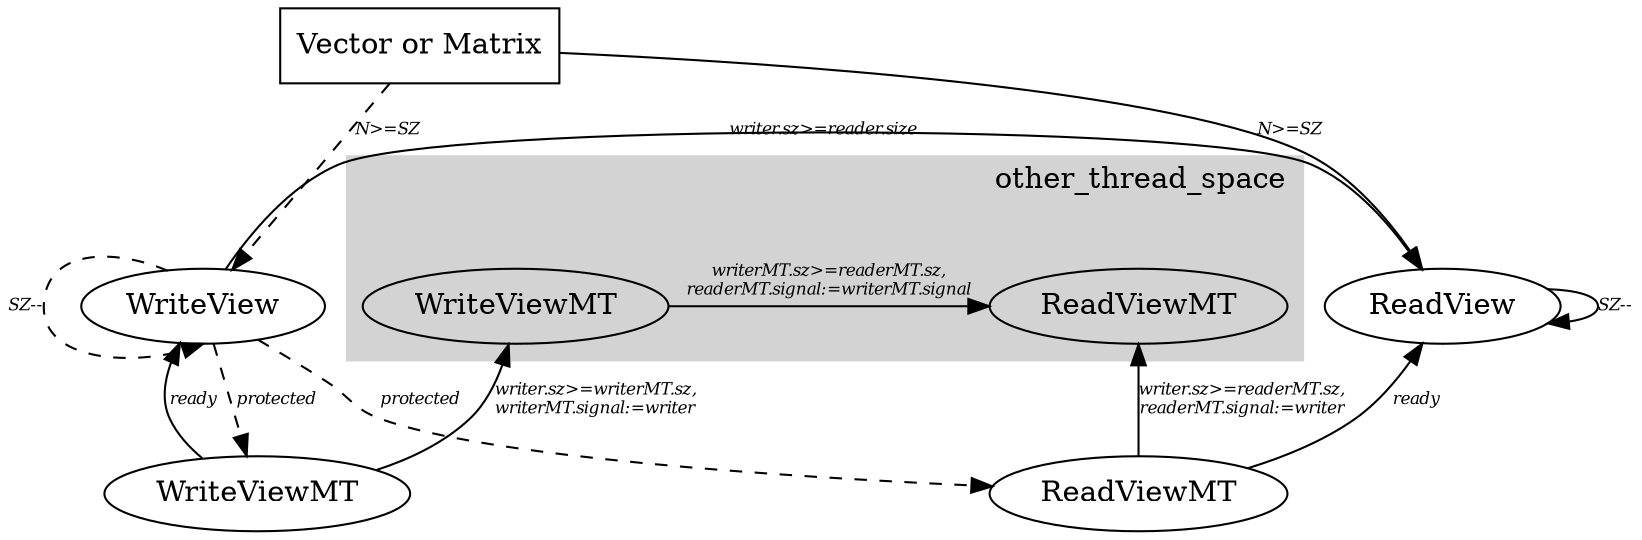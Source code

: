 digraph G_VIEWS {

	edge [fontsize=8, fontname="Times-Italic"]
//	label="Relationship of entities and views"

        Entity[label="Vector or Matrix",
	       shape=box];
	
	{
		node [shape=ellipse]
		rank=same
		ReadView;
		WriteView;
	}
	Entity -> ReadView[label="N>=SZ"];
	Entity -> WriteView [label="N>=SZ", style=dashed];

	ReadView -> ReadView[label="SZ--"];
	WriteView : nw-> WriteView : s[label="SZ--", style=dashed];
	WriteView -> ReadView[label="writer.sz>=reader.size"]
	{
		rank=same
		WriteViewMT_local [label="WriteViewMT"]
		ReadViewMT_local [label="ReadViewMT"];
	}
	WriteView -> WriteViewMT_local[style=dashed, label="protected"]
	WriteViewMT_local -> WriteView[label="ready"]
	WriteView -> ReadViewMT_local[style=dashed, label="protected"]
	ReadViewMT_local -> ReadView[label="ready"]
	
	subgraph cluster0 {
		label="other_thread_space"
		labeljust="r"
		style=filled
		color=lightgray
		{
			rank=same
			ReadViewMT;
			WriteViewMT;
		}
		
		WriteViewMT_local -> WriteViewMT[label="writer.sz>=writerMT.sz,\nwriterMT.signal:=writer", labelfloat=false]

		
		
		ReadViewMT->ReadViewMT_local[label="writer.sz>=readerMT.sz,\nreaderMT.signal:=writer", labelfloat=false, dir=back]
		
		
		WriteViewMT -> ReadViewMT[label="writerMT.sz>=readerMT.sz,\nreaderMT.signal:=writerMT.signal", constraint=false]
		
	}
}